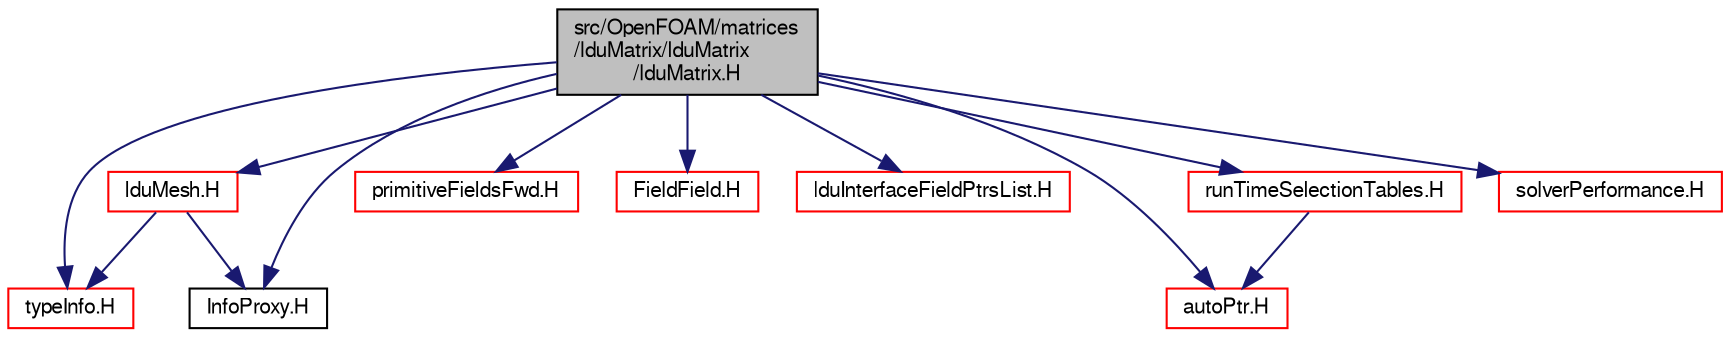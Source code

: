 digraph "src/OpenFOAM/matrices/lduMatrix/lduMatrix/lduMatrix.H"
{
  bgcolor="transparent";
  edge [fontname="FreeSans",fontsize="10",labelfontname="FreeSans",labelfontsize="10"];
  node [fontname="FreeSans",fontsize="10",shape=record];
  Node0 [label="src/OpenFOAM/matrices\l/lduMatrix/lduMatrix\l/lduMatrix.H",height=0.2,width=0.4,color="black", fillcolor="grey75", style="filled", fontcolor="black"];
  Node0 -> Node1 [color="midnightblue",fontsize="10",style="solid",fontname="FreeSans"];
  Node1 [label="lduMesh.H",height=0.2,width=0.4,color="red",URL="$a11153.html"];
  Node1 -> Node56 [color="midnightblue",fontsize="10",style="solid",fontname="FreeSans"];
  Node56 [label="typeInfo.H",height=0.2,width=0.4,color="red",URL="$a09341.html"];
  Node1 -> Node39 [color="midnightblue",fontsize="10",style="solid",fontname="FreeSans"];
  Node39 [label="InfoProxy.H",height=0.2,width=0.4,color="black",URL="$a09077.html"];
  Node0 -> Node96 [color="midnightblue",fontsize="10",style="solid",fontname="FreeSans"];
  Node96 [label="primitiveFieldsFwd.H",height=0.2,width=0.4,color="red",URL="$a09638.html",tooltip="Forward declarations of the specialisations of Field<T> for scalar, vector and tensor. "];
  Node0 -> Node113 [color="midnightblue",fontsize="10",style="solid",fontname="FreeSans"];
  Node113 [label="FieldField.H",height=0.2,width=0.4,color="red",URL="$a09473.html"];
  Node0 -> Node119 [color="midnightblue",fontsize="10",style="solid",fontname="FreeSans"];
  Node119 [label="lduInterfaceFieldPtrsList.H",height=0.2,width=0.4,color="red",URL="$a10679.html"];
  Node0 -> Node56 [color="midnightblue",fontsize="10",style="solid",fontname="FreeSans"];
  Node0 -> Node45 [color="midnightblue",fontsize="10",style="solid",fontname="FreeSans"];
  Node45 [label="autoPtr.H",height=0.2,width=0.4,color="red",URL="$a11078.html"];
  Node0 -> Node61 [color="midnightblue",fontsize="10",style="solid",fontname="FreeSans"];
  Node61 [label="runTimeSelectionTables.H",height=0.2,width=0.4,color="red",URL="$a09266.html",tooltip="Macros to ease declaration of run-time selection tables. "];
  Node61 -> Node45 [color="midnightblue",fontsize="10",style="solid",fontname="FreeSans"];
  Node0 -> Node121 [color="midnightblue",fontsize="10",style="solid",fontname="FreeSans"];
  Node121 [label="solverPerformance.H",height=0.2,width=0.4,color="red",URL="$a10571.html"];
  Node0 -> Node39 [color="midnightblue",fontsize="10",style="solid",fontname="FreeSans"];
}
